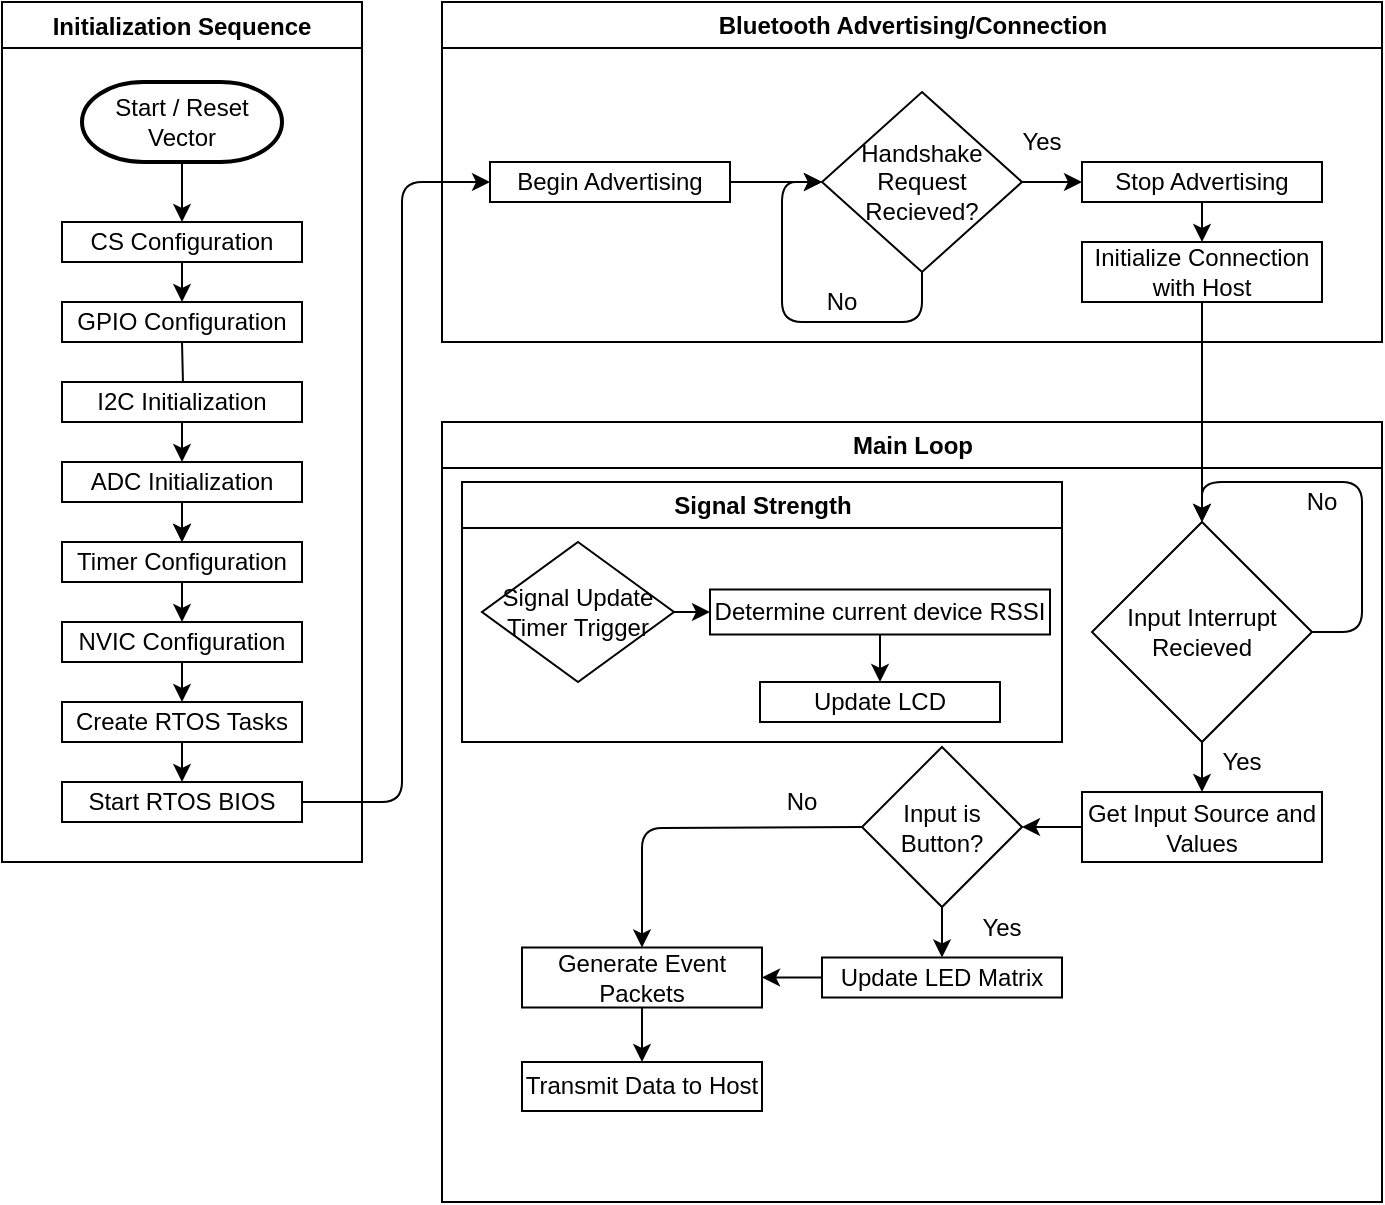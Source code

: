 <mxfile version="14.3.1" type="github">
  <diagram id="C5RBs43oDa-KdzZeNtuy" name="Page-1">
    <mxGraphModel dx="1422" dy="724" grid="1" gridSize="10" guides="1" tooltips="1" connect="1" arrows="1" fold="1" page="1" pageScale="1" pageWidth="827" pageHeight="1169" math="0" shadow="0">
      <root>
        <mxCell id="WIyWlLk6GJQsqaUBKTNV-0" />
        <mxCell id="WIyWlLk6GJQsqaUBKTNV-1" parent="WIyWlLk6GJQsqaUBKTNV-0" />
        <mxCell id="7BrCG-yt0Tp_b3YPewmX-1" value="Initialization Sequence" style="swimlane;" vertex="1" parent="WIyWlLk6GJQsqaUBKTNV-1">
          <mxGeometry x="60" y="40" width="180" height="430" as="geometry" />
        </mxCell>
        <mxCell id="7BrCG-yt0Tp_b3YPewmX-3" value="Start / Reset Vector" style="strokeWidth=2;html=1;shape=mxgraph.flowchart.terminator;whiteSpace=wrap;" vertex="1" parent="7BrCG-yt0Tp_b3YPewmX-1">
          <mxGeometry x="40" y="40" width="100" height="40" as="geometry" />
        </mxCell>
        <mxCell id="7BrCG-yt0Tp_b3YPewmX-4" value="CS Configuration" style="rounded=0;whiteSpace=wrap;html=1;" vertex="1" parent="7BrCG-yt0Tp_b3YPewmX-1">
          <mxGeometry x="30" y="110" width="120" height="20" as="geometry" />
        </mxCell>
        <mxCell id="7BrCG-yt0Tp_b3YPewmX-5" value="" style="endArrow=classic;html=1;exitX=0.5;exitY=1;exitDx=0;exitDy=0;exitPerimeter=0;entryX=0.5;entryY=0;entryDx=0;entryDy=0;" edge="1" parent="7BrCG-yt0Tp_b3YPewmX-1" source="7BrCG-yt0Tp_b3YPewmX-3" target="7BrCG-yt0Tp_b3YPewmX-4">
          <mxGeometry width="50" height="50" relative="1" as="geometry">
            <mxPoint x="220" y="120" as="sourcePoint" />
            <mxPoint x="270" y="70" as="targetPoint" />
          </mxGeometry>
        </mxCell>
        <mxCell id="7BrCG-yt0Tp_b3YPewmX-6" value="GPIO Configuration" style="rounded=0;whiteSpace=wrap;html=1;" vertex="1" parent="7BrCG-yt0Tp_b3YPewmX-1">
          <mxGeometry x="30" y="150" width="120" height="20" as="geometry" />
        </mxCell>
        <mxCell id="7BrCG-yt0Tp_b3YPewmX-7" value="" style="endArrow=classic;html=1;exitX=0.5;exitY=1;exitDx=0;exitDy=0;entryX=0.5;entryY=0;entryDx=0;entryDy=0;" edge="1" parent="7BrCG-yt0Tp_b3YPewmX-1" source="7BrCG-yt0Tp_b3YPewmX-4" target="7BrCG-yt0Tp_b3YPewmX-6">
          <mxGeometry width="50" height="50" relative="1" as="geometry">
            <mxPoint x="220" y="120" as="sourcePoint" />
            <mxPoint x="270" y="70" as="targetPoint" />
          </mxGeometry>
        </mxCell>
        <mxCell id="7BrCG-yt0Tp_b3YPewmX-13" value="ADC Initialization" style="whiteSpace=wrap;html=1;rounded=0;" vertex="1" parent="7BrCG-yt0Tp_b3YPewmX-1">
          <mxGeometry x="30" y="230" width="120" height="20" as="geometry" />
        </mxCell>
        <mxCell id="7BrCG-yt0Tp_b3YPewmX-15" value="Timer Configuration" style="rounded=0;whiteSpace=wrap;html=1;" vertex="1" parent="7BrCG-yt0Tp_b3YPewmX-1">
          <mxGeometry x="30" y="270" width="120" height="20" as="geometry" />
        </mxCell>
        <mxCell id="7BrCG-yt0Tp_b3YPewmX-16" value="" style="endArrow=classic;html=1;exitX=0.5;exitY=1;exitDx=0;exitDy=0;entryX=0.5;entryY=0;entryDx=0;entryDy=0;" edge="1" parent="7BrCG-yt0Tp_b3YPewmX-1" source="7BrCG-yt0Tp_b3YPewmX-13" target="7BrCG-yt0Tp_b3YPewmX-15">
          <mxGeometry width="50" height="50" relative="1" as="geometry">
            <mxPoint x="190" y="130" as="sourcePoint" />
            <mxPoint x="240" y="80" as="targetPoint" />
          </mxGeometry>
        </mxCell>
        <mxCell id="7BrCG-yt0Tp_b3YPewmX-17" value="" style="edgeStyle=orthogonalEdgeStyle;rounded=0;orthogonalLoop=1;jettySize=auto;html=1;" edge="1" target="7BrCG-yt0Tp_b3YPewmX-20" parent="7BrCG-yt0Tp_b3YPewmX-1">
          <mxGeometry relative="1" as="geometry">
            <mxPoint x="90" y="170" as="sourcePoint" />
          </mxGeometry>
        </mxCell>
        <mxCell id="7BrCG-yt0Tp_b3YPewmX-18" value="" style="edgeStyle=orthogonalEdgeStyle;rounded=0;orthogonalLoop=1;jettySize=auto;html=1;" edge="1" source="7BrCG-yt0Tp_b3YPewmX-20" parent="7BrCG-yt0Tp_b3YPewmX-1">
          <mxGeometry relative="1" as="geometry">
            <mxPoint x="90" y="230" as="targetPoint" />
          </mxGeometry>
        </mxCell>
        <mxCell id="7BrCG-yt0Tp_b3YPewmX-19" value="" style="endArrow=classic;html=1;exitX=0.5;exitY=1;exitDx=0;exitDy=0;entryX=0.5;entryY=0;entryDx=0;entryDy=0;" edge="1" parent="7BrCG-yt0Tp_b3YPewmX-1">
          <mxGeometry width="50" height="50" relative="1" as="geometry">
            <mxPoint x="90" y="250" as="sourcePoint" />
            <mxPoint x="90" y="270" as="targetPoint" />
          </mxGeometry>
        </mxCell>
        <mxCell id="7BrCG-yt0Tp_b3YPewmX-20" value="I2C Initialization" style="whiteSpace=wrap;html=1;rounded=0;" vertex="1" parent="7BrCG-yt0Tp_b3YPewmX-1">
          <mxGeometry x="30" y="190" width="120" height="20" as="geometry" />
        </mxCell>
        <mxCell id="7BrCG-yt0Tp_b3YPewmX-22" value="NVIC Configuration" style="rounded=0;whiteSpace=wrap;html=1;" vertex="1" parent="7BrCG-yt0Tp_b3YPewmX-1">
          <mxGeometry x="30" y="310" width="120" height="20" as="geometry" />
        </mxCell>
        <mxCell id="7BrCG-yt0Tp_b3YPewmX-23" value="" style="endArrow=classic;html=1;exitX=0.5;exitY=1;exitDx=0;exitDy=0;entryX=0.5;entryY=0;entryDx=0;entryDy=0;" edge="1" parent="7BrCG-yt0Tp_b3YPewmX-1" source="7BrCG-yt0Tp_b3YPewmX-15" target="7BrCG-yt0Tp_b3YPewmX-22">
          <mxGeometry width="50" height="50" relative="1" as="geometry">
            <mxPoint x="190" y="330" as="sourcePoint" />
            <mxPoint x="240" y="280" as="targetPoint" />
          </mxGeometry>
        </mxCell>
        <mxCell id="7BrCG-yt0Tp_b3YPewmX-24" value="Create RTOS Tasks" style="rounded=0;whiteSpace=wrap;html=1;" vertex="1" parent="7BrCG-yt0Tp_b3YPewmX-1">
          <mxGeometry x="30" y="350" width="120" height="20" as="geometry" />
        </mxCell>
        <mxCell id="7BrCG-yt0Tp_b3YPewmX-25" value="" style="endArrow=classic;html=1;exitX=0.5;exitY=1;exitDx=0;exitDy=0;entryX=0.5;entryY=0;entryDx=0;entryDy=0;" edge="1" parent="7BrCG-yt0Tp_b3YPewmX-1" source="7BrCG-yt0Tp_b3YPewmX-22" target="7BrCG-yt0Tp_b3YPewmX-24">
          <mxGeometry width="50" height="50" relative="1" as="geometry">
            <mxPoint x="190" y="230" as="sourcePoint" />
            <mxPoint x="240" y="180" as="targetPoint" />
          </mxGeometry>
        </mxCell>
        <mxCell id="7BrCG-yt0Tp_b3YPewmX-26" value="Start RTOS BIOS" style="rounded=0;whiteSpace=wrap;html=1;" vertex="1" parent="7BrCG-yt0Tp_b3YPewmX-1">
          <mxGeometry x="30" y="390" width="120" height="20" as="geometry" />
        </mxCell>
        <mxCell id="7BrCG-yt0Tp_b3YPewmX-27" value="" style="endArrow=classic;html=1;exitX=0.5;exitY=1;exitDx=0;exitDy=0;entryX=0.5;entryY=0;entryDx=0;entryDy=0;" edge="1" parent="7BrCG-yt0Tp_b3YPewmX-1" source="7BrCG-yt0Tp_b3YPewmX-24" target="7BrCG-yt0Tp_b3YPewmX-26">
          <mxGeometry width="50" height="50" relative="1" as="geometry">
            <mxPoint x="190" y="230" as="sourcePoint" />
            <mxPoint x="240" y="180" as="targetPoint" />
          </mxGeometry>
        </mxCell>
        <mxCell id="7BrCG-yt0Tp_b3YPewmX-28" value="" style="endArrow=classic;html=1;exitX=1;exitY=0.5;exitDx=0;exitDy=0;entryX=0;entryY=0.5;entryDx=0;entryDy=0;" edge="1" parent="WIyWlLk6GJQsqaUBKTNV-1" source="7BrCG-yt0Tp_b3YPewmX-26" target="7BrCG-yt0Tp_b3YPewmX-32">
          <mxGeometry width="50" height="50" relative="1" as="geometry">
            <mxPoint x="410" y="390" as="sourcePoint" />
            <mxPoint x="350" y="110" as="targetPoint" />
            <Array as="points">
              <mxPoint x="260" y="440" />
              <mxPoint x="260" y="130" />
            </Array>
          </mxGeometry>
        </mxCell>
        <mxCell id="7BrCG-yt0Tp_b3YPewmX-29" value="Bluetooth Advertising/Connection" style="swimlane;rounded=0;html=1;" vertex="1" parent="WIyWlLk6GJQsqaUBKTNV-1">
          <mxGeometry x="280" y="40" width="470" height="170" as="geometry" />
        </mxCell>
        <mxCell id="7BrCG-yt0Tp_b3YPewmX-32" value="Begin Advertising" style="rounded=0;whiteSpace=wrap;html=1;" vertex="1" parent="7BrCG-yt0Tp_b3YPewmX-29">
          <mxGeometry x="24" y="80" width="120" height="20" as="geometry" />
        </mxCell>
        <mxCell id="7BrCG-yt0Tp_b3YPewmX-33" value="Handshake Request Recieved?" style="rhombus;whiteSpace=wrap;html=1;rounded=0;" vertex="1" parent="7BrCG-yt0Tp_b3YPewmX-29">
          <mxGeometry x="190" y="45" width="100" height="90" as="geometry" />
        </mxCell>
        <mxCell id="7BrCG-yt0Tp_b3YPewmX-34" value="" style="endArrow=classic;html=1;exitX=1;exitY=0.5;exitDx=0;exitDy=0;entryX=0;entryY=0.5;entryDx=0;entryDy=0;" edge="1" parent="7BrCG-yt0Tp_b3YPewmX-29" source="7BrCG-yt0Tp_b3YPewmX-32" target="7BrCG-yt0Tp_b3YPewmX-33">
          <mxGeometry width="50" height="50" relative="1" as="geometry">
            <mxPoint x="180" y="130" as="sourcePoint" />
            <mxPoint x="230" y="80" as="targetPoint" />
          </mxGeometry>
        </mxCell>
        <mxCell id="7BrCG-yt0Tp_b3YPewmX-38" value="No" style="text;html=1;strokeColor=none;fillColor=none;align=center;verticalAlign=middle;whiteSpace=wrap;rounded=0;" vertex="1" parent="7BrCG-yt0Tp_b3YPewmX-29">
          <mxGeometry x="180" y="140" width="40" height="20" as="geometry" />
        </mxCell>
        <mxCell id="7BrCG-yt0Tp_b3YPewmX-39" value="Initialize Connection with Host" style="rounded=0;whiteSpace=wrap;html=1;" vertex="1" parent="7BrCG-yt0Tp_b3YPewmX-29">
          <mxGeometry x="320" y="120" width="120" height="30" as="geometry" />
        </mxCell>
        <mxCell id="7BrCG-yt0Tp_b3YPewmX-40" value="" style="endArrow=classic;html=1;exitX=1;exitY=0.5;exitDx=0;exitDy=0;entryX=0;entryY=0.5;entryDx=0;entryDy=0;" edge="1" parent="7BrCG-yt0Tp_b3YPewmX-29" source="7BrCG-yt0Tp_b3YPewmX-33" target="7BrCG-yt0Tp_b3YPewmX-43">
          <mxGeometry width="50" height="50" relative="1" as="geometry">
            <mxPoint x="180" y="130" as="sourcePoint" />
            <mxPoint x="320" y="90" as="targetPoint" />
          </mxGeometry>
        </mxCell>
        <mxCell id="7BrCG-yt0Tp_b3YPewmX-41" value="Yes" style="text;html=1;strokeColor=none;fillColor=none;align=center;verticalAlign=middle;whiteSpace=wrap;rounded=0;" vertex="1" parent="7BrCG-yt0Tp_b3YPewmX-29">
          <mxGeometry x="280" y="60" width="40" height="20" as="geometry" />
        </mxCell>
        <mxCell id="7BrCG-yt0Tp_b3YPewmX-43" value="Stop Advertising" style="rounded=0;whiteSpace=wrap;html=1;" vertex="1" parent="7BrCG-yt0Tp_b3YPewmX-29">
          <mxGeometry x="320" y="80" width="120" height="20" as="geometry" />
        </mxCell>
        <mxCell id="7BrCG-yt0Tp_b3YPewmX-45" value="" style="endArrow=classic;html=1;entryX=0.5;entryY=0;entryDx=0;entryDy=0;exitX=0.5;exitY=1;exitDx=0;exitDy=0;" edge="1" parent="7BrCG-yt0Tp_b3YPewmX-29" source="7BrCG-yt0Tp_b3YPewmX-43" target="7BrCG-yt0Tp_b3YPewmX-39">
          <mxGeometry width="50" height="50" relative="1" as="geometry">
            <mxPoint x="220" y="100" as="sourcePoint" />
            <mxPoint x="270" y="50" as="targetPoint" />
          </mxGeometry>
        </mxCell>
        <mxCell id="7BrCG-yt0Tp_b3YPewmX-35" value="" style="endArrow=classic;html=1;exitX=0.5;exitY=1;exitDx=0;exitDy=0;" edge="1" parent="WIyWlLk6GJQsqaUBKTNV-1" source="7BrCG-yt0Tp_b3YPewmX-33">
          <mxGeometry width="50" height="50" relative="1" as="geometry">
            <mxPoint x="460" y="170" as="sourcePoint" />
            <mxPoint x="470" y="130" as="targetPoint" />
            <Array as="points">
              <mxPoint x="520" y="200" />
              <mxPoint x="450" y="200" />
              <mxPoint x="450" y="130" />
            </Array>
          </mxGeometry>
        </mxCell>
        <mxCell id="7BrCG-yt0Tp_b3YPewmX-42" value="Main Loop" style="swimlane;rounded=0;html=1;" vertex="1" parent="WIyWlLk6GJQsqaUBKTNV-1">
          <mxGeometry x="280" y="250" width="470" height="390" as="geometry" />
        </mxCell>
        <mxCell id="7BrCG-yt0Tp_b3YPewmX-47" value="Input Interrupt Recieved" style="rhombus;whiteSpace=wrap;html=1;rounded=0;" vertex="1" parent="7BrCG-yt0Tp_b3YPewmX-42">
          <mxGeometry x="325" y="50" width="110" height="110" as="geometry" />
        </mxCell>
        <mxCell id="7BrCG-yt0Tp_b3YPewmX-48" value="Signal Strength" style="swimlane;rounded=0;html=1;" vertex="1" parent="7BrCG-yt0Tp_b3YPewmX-42">
          <mxGeometry x="10" y="30" width="300" height="130" as="geometry" />
        </mxCell>
        <mxCell id="7BrCG-yt0Tp_b3YPewmX-50" value="Signal Update Timer Trigger" style="rhombus;whiteSpace=wrap;html=1;rounded=0;" vertex="1" parent="7BrCG-yt0Tp_b3YPewmX-48">
          <mxGeometry x="10" y="30" width="96" height="70" as="geometry" />
        </mxCell>
        <mxCell id="7BrCG-yt0Tp_b3YPewmX-51" value="Determine current device RSSI" style="rounded=0;whiteSpace=wrap;html=1;" vertex="1" parent="7BrCG-yt0Tp_b3YPewmX-48">
          <mxGeometry x="124" y="53.75" width="170" height="22.5" as="geometry" />
        </mxCell>
        <mxCell id="7BrCG-yt0Tp_b3YPewmX-53" value="" style="endArrow=classic;html=1;exitX=1;exitY=0.5;exitDx=0;exitDy=0;entryX=0;entryY=0.5;entryDx=0;entryDy=0;" edge="1" parent="7BrCG-yt0Tp_b3YPewmX-48" source="7BrCG-yt0Tp_b3YPewmX-50" target="7BrCG-yt0Tp_b3YPewmX-51">
          <mxGeometry width="50" height="50" relative="1" as="geometry">
            <mxPoint x="200" y="100" as="sourcePoint" />
            <mxPoint x="250" y="50" as="targetPoint" />
          </mxGeometry>
        </mxCell>
        <mxCell id="7BrCG-yt0Tp_b3YPewmX-54" value="Update LCD" style="rounded=0;whiteSpace=wrap;html=1;" vertex="1" parent="7BrCG-yt0Tp_b3YPewmX-48">
          <mxGeometry x="149" y="100" width="120" height="20" as="geometry" />
        </mxCell>
        <mxCell id="7BrCG-yt0Tp_b3YPewmX-55" value="" style="endArrow=classic;html=1;exitX=0.5;exitY=1;exitDx=0;exitDy=0;entryX=0.5;entryY=0;entryDx=0;entryDy=0;" edge="1" parent="7BrCG-yt0Tp_b3YPewmX-48" source="7BrCG-yt0Tp_b3YPewmX-51" target="7BrCG-yt0Tp_b3YPewmX-54">
          <mxGeometry width="50" height="50" relative="1" as="geometry">
            <mxPoint x="200" y="110" as="sourcePoint" />
            <mxPoint x="250" y="60" as="targetPoint" />
          </mxGeometry>
        </mxCell>
        <mxCell id="7BrCG-yt0Tp_b3YPewmX-56" value="Get Input Source and Values" style="rounded=0;whiteSpace=wrap;html=1;" vertex="1" parent="7BrCG-yt0Tp_b3YPewmX-42">
          <mxGeometry x="320" y="185" width="120" height="35" as="geometry" />
        </mxCell>
        <mxCell id="7BrCG-yt0Tp_b3YPewmX-57" value="" style="endArrow=classic;html=1;exitX=0.5;exitY=1;exitDx=0;exitDy=0;entryX=0.5;entryY=0;entryDx=0;entryDy=0;" edge="1" parent="7BrCG-yt0Tp_b3YPewmX-42" source="7BrCG-yt0Tp_b3YPewmX-47" target="7BrCG-yt0Tp_b3YPewmX-56">
          <mxGeometry width="50" height="50" relative="1" as="geometry">
            <mxPoint x="210" y="140" as="sourcePoint" />
            <mxPoint x="260" y="90" as="targetPoint" />
          </mxGeometry>
        </mxCell>
        <mxCell id="7BrCG-yt0Tp_b3YPewmX-58" value="Generate Event Packets" style="rounded=0;whiteSpace=wrap;html=1;" vertex="1" parent="7BrCG-yt0Tp_b3YPewmX-42">
          <mxGeometry x="40" y="262.75" width="120" height="30" as="geometry" />
        </mxCell>
        <mxCell id="7BrCG-yt0Tp_b3YPewmX-60" value="Transmit Data to Host" style="rounded=0;whiteSpace=wrap;html=1;" vertex="1" parent="7BrCG-yt0Tp_b3YPewmX-42">
          <mxGeometry x="40" y="320" width="120" height="24.5" as="geometry" />
        </mxCell>
        <mxCell id="7BrCG-yt0Tp_b3YPewmX-64" value="Yes" style="text;html=1;strokeColor=none;fillColor=none;align=center;verticalAlign=middle;whiteSpace=wrap;rounded=0;" vertex="1" parent="7BrCG-yt0Tp_b3YPewmX-42">
          <mxGeometry x="380" y="160" width="40" height="20" as="geometry" />
        </mxCell>
        <mxCell id="7BrCG-yt0Tp_b3YPewmX-65" value="Update LED Matrix" style="rounded=0;whiteSpace=wrap;html=1;" vertex="1" parent="7BrCG-yt0Tp_b3YPewmX-42">
          <mxGeometry x="190" y="267.75" width="120" height="20" as="geometry" />
        </mxCell>
        <mxCell id="7BrCG-yt0Tp_b3YPewmX-66" value="Input is &lt;br&gt;Button?" style="rhombus;whiteSpace=wrap;html=1;rounded=0;" vertex="1" parent="7BrCG-yt0Tp_b3YPewmX-42">
          <mxGeometry x="210" y="162.5" width="80" height="80" as="geometry" />
        </mxCell>
        <mxCell id="7BrCG-yt0Tp_b3YPewmX-68" value="" style="endArrow=classic;html=1;exitX=0;exitY=0.5;exitDx=0;exitDy=0;entryX=1;entryY=0.5;entryDx=0;entryDy=0;" edge="1" parent="7BrCG-yt0Tp_b3YPewmX-42" source="7BrCG-yt0Tp_b3YPewmX-56" target="7BrCG-yt0Tp_b3YPewmX-66">
          <mxGeometry width="50" height="50" relative="1" as="geometry">
            <mxPoint x="310" y="200" as="sourcePoint" />
            <mxPoint x="360" y="150" as="targetPoint" />
          </mxGeometry>
        </mxCell>
        <mxCell id="7BrCG-yt0Tp_b3YPewmX-69" value="" style="endArrow=classic;html=1;exitX=0.5;exitY=1;exitDx=0;exitDy=0;entryX=0.5;entryY=0;entryDx=0;entryDy=0;" edge="1" parent="7BrCG-yt0Tp_b3YPewmX-42" source="7BrCG-yt0Tp_b3YPewmX-66" target="7BrCG-yt0Tp_b3YPewmX-65">
          <mxGeometry width="50" height="50" relative="1" as="geometry">
            <mxPoint x="310" y="200" as="sourcePoint" />
            <mxPoint x="360" y="150" as="targetPoint" />
          </mxGeometry>
        </mxCell>
        <mxCell id="7BrCG-yt0Tp_b3YPewmX-70" value="" style="endArrow=classic;html=1;exitX=0;exitY=0.5;exitDx=0;exitDy=0;entryX=1;entryY=0.5;entryDx=0;entryDy=0;" edge="1" parent="7BrCG-yt0Tp_b3YPewmX-42" source="7BrCG-yt0Tp_b3YPewmX-65" target="7BrCG-yt0Tp_b3YPewmX-58">
          <mxGeometry width="50" height="50" relative="1" as="geometry">
            <mxPoint x="310" y="200" as="sourcePoint" />
            <mxPoint x="360" y="150" as="targetPoint" />
          </mxGeometry>
        </mxCell>
        <mxCell id="7BrCG-yt0Tp_b3YPewmX-71" value="" style="endArrow=classic;html=1;exitX=0;exitY=0.5;exitDx=0;exitDy=0;entryX=0.5;entryY=0;entryDx=0;entryDy=0;" edge="1" parent="7BrCG-yt0Tp_b3YPewmX-42" source="7BrCG-yt0Tp_b3YPewmX-66" target="7BrCG-yt0Tp_b3YPewmX-58">
          <mxGeometry width="50" height="50" relative="1" as="geometry">
            <mxPoint x="310" y="200" as="sourcePoint" />
            <mxPoint x="360" y="150" as="targetPoint" />
            <Array as="points">
              <mxPoint x="100" y="203" />
            </Array>
          </mxGeometry>
        </mxCell>
        <mxCell id="7BrCG-yt0Tp_b3YPewmX-73" value="Yes" style="text;html=1;strokeColor=none;fillColor=none;align=center;verticalAlign=middle;whiteSpace=wrap;rounded=0;" vertex="1" parent="7BrCG-yt0Tp_b3YPewmX-42">
          <mxGeometry x="260" y="242.5" width="40" height="20" as="geometry" />
        </mxCell>
        <mxCell id="7BrCG-yt0Tp_b3YPewmX-72" value="No" style="text;html=1;strokeColor=none;fillColor=none;align=center;verticalAlign=middle;whiteSpace=wrap;rounded=0;" vertex="1" parent="7BrCG-yt0Tp_b3YPewmX-42">
          <mxGeometry x="160" y="180" width="40" height="20" as="geometry" />
        </mxCell>
        <mxCell id="7BrCG-yt0Tp_b3YPewmX-75" value="" style="endArrow=classic;html=1;exitX=0.5;exitY=1;exitDx=0;exitDy=0;entryX=0.5;entryY=0;entryDx=0;entryDy=0;" edge="1" parent="7BrCG-yt0Tp_b3YPewmX-42" source="7BrCG-yt0Tp_b3YPewmX-58" target="7BrCG-yt0Tp_b3YPewmX-60">
          <mxGeometry width="50" height="50" relative="1" as="geometry">
            <mxPoint x="310" y="200" as="sourcePoint" />
            <mxPoint x="360" y="150" as="targetPoint" />
          </mxGeometry>
        </mxCell>
        <mxCell id="7BrCG-yt0Tp_b3YPewmX-77" value="No" style="text;html=1;strokeColor=none;fillColor=none;align=center;verticalAlign=middle;whiteSpace=wrap;rounded=0;" vertex="1" parent="7BrCG-yt0Tp_b3YPewmX-42">
          <mxGeometry x="420" y="30" width="40" height="20" as="geometry" />
        </mxCell>
        <mxCell id="7BrCG-yt0Tp_b3YPewmX-52" value="" style="endArrow=classic;html=1;exitX=0.5;exitY=1;exitDx=0;exitDy=0;entryX=0.5;entryY=0;entryDx=0;entryDy=0;" edge="1" parent="WIyWlLk6GJQsqaUBKTNV-1" source="7BrCG-yt0Tp_b3YPewmX-39" target="7BrCG-yt0Tp_b3YPewmX-47">
          <mxGeometry width="50" height="50" relative="1" as="geometry">
            <mxPoint x="490" y="240" as="sourcePoint" />
            <mxPoint x="540" y="190" as="targetPoint" />
          </mxGeometry>
        </mxCell>
        <mxCell id="7BrCG-yt0Tp_b3YPewmX-63" value="" style="endArrow=classic;html=1;exitX=1;exitY=0.5;exitDx=0;exitDy=0;" edge="1" parent="WIyWlLk6GJQsqaUBKTNV-1" source="7BrCG-yt0Tp_b3YPewmX-47">
          <mxGeometry width="50" height="50" relative="1" as="geometry">
            <mxPoint x="590" y="460" as="sourcePoint" />
            <mxPoint x="660" y="300" as="targetPoint" />
            <Array as="points">
              <mxPoint x="740" y="355" />
              <mxPoint x="740" y="280" />
              <mxPoint x="660" y="280" />
            </Array>
          </mxGeometry>
        </mxCell>
      </root>
    </mxGraphModel>
  </diagram>
</mxfile>
